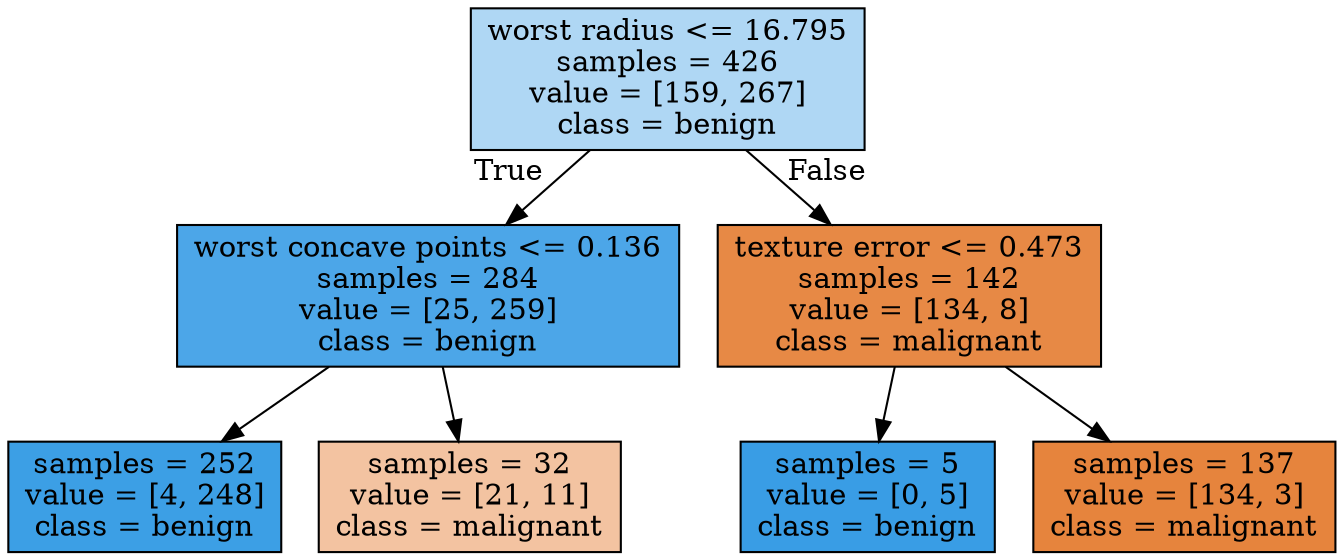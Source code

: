 digraph Tree {
node [shape=box, style="filled", color="black"] ;
0 [label="worst radius <= 16.795\nsamples = 426\nvalue = [159, 267]\nclass = benign", fillcolor="#afd7f4"] ;
1 [label="worst concave points <= 0.136\nsamples = 284\nvalue = [25, 259]\nclass = benign", fillcolor="#4ca6e8"] ;
0 -> 1 [labeldistance=2.5, labelangle=45, headlabel="True"] ;
2 [label="samples = 252\nvalue = [4, 248]\nclass = benign", fillcolor="#3c9fe5"] ;
1 -> 2 ;
3 [label="samples = 32\nvalue = [21, 11]\nclass = malignant", fillcolor="#f3c3a1"] ;
1 -> 3 ;
4 [label="texture error <= 0.473\nsamples = 142\nvalue = [134, 8]\nclass = malignant", fillcolor="#e78945"] ;
0 -> 4 [labeldistance=2.5, labelangle=-45, headlabel="False"] ;
5 [label="samples = 5\nvalue = [0, 5]\nclass = benign", fillcolor="#399de5"] ;
4 -> 5 ;
6 [label="samples = 137\nvalue = [134, 3]\nclass = malignant", fillcolor="#e6843d"] ;
4 -> 6 ;
}